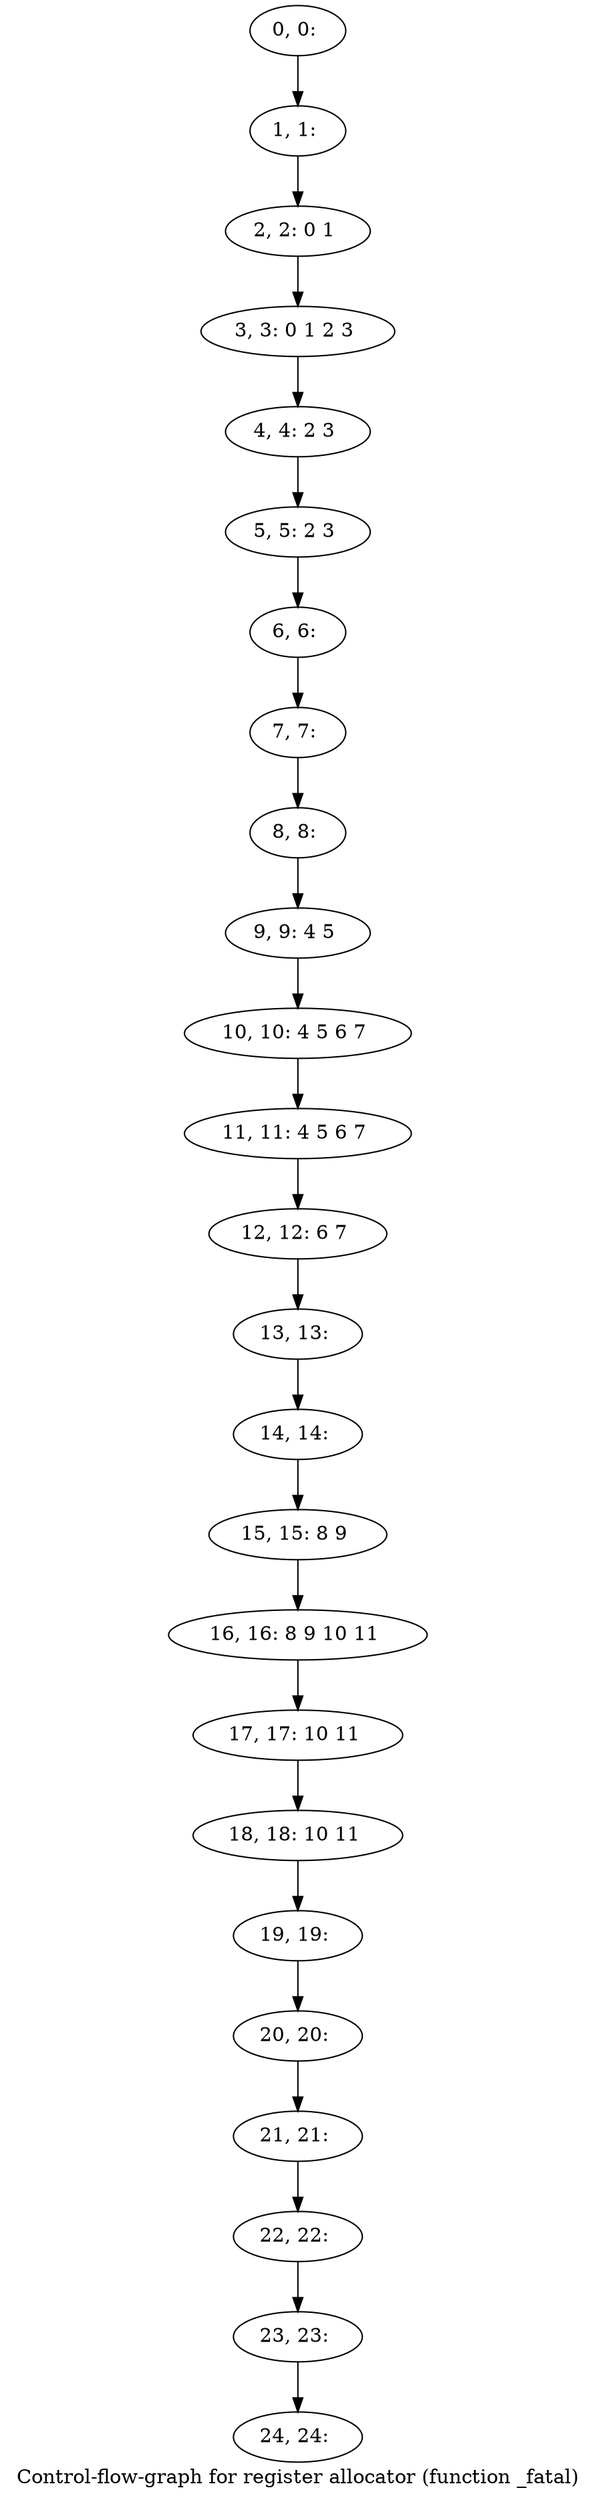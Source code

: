 digraph G {
graph [label="Control-flow-graph for register allocator (function _fatal)"]
0[label="0, 0: "];
1[label="1, 1: "];
2[label="2, 2: 0 1 "];
3[label="3, 3: 0 1 2 3 "];
4[label="4, 4: 2 3 "];
5[label="5, 5: 2 3 "];
6[label="6, 6: "];
7[label="7, 7: "];
8[label="8, 8: "];
9[label="9, 9: 4 5 "];
10[label="10, 10: 4 5 6 7 "];
11[label="11, 11: 4 5 6 7 "];
12[label="12, 12: 6 7 "];
13[label="13, 13: "];
14[label="14, 14: "];
15[label="15, 15: 8 9 "];
16[label="16, 16: 8 9 10 11 "];
17[label="17, 17: 10 11 "];
18[label="18, 18: 10 11 "];
19[label="19, 19: "];
20[label="20, 20: "];
21[label="21, 21: "];
22[label="22, 22: "];
23[label="23, 23: "];
24[label="24, 24: "];
0->1 ;
1->2 ;
2->3 ;
3->4 ;
4->5 ;
5->6 ;
6->7 ;
7->8 ;
8->9 ;
9->10 ;
10->11 ;
11->12 ;
12->13 ;
13->14 ;
14->15 ;
15->16 ;
16->17 ;
17->18 ;
18->19 ;
19->20 ;
20->21 ;
21->22 ;
22->23 ;
23->24 ;
}
